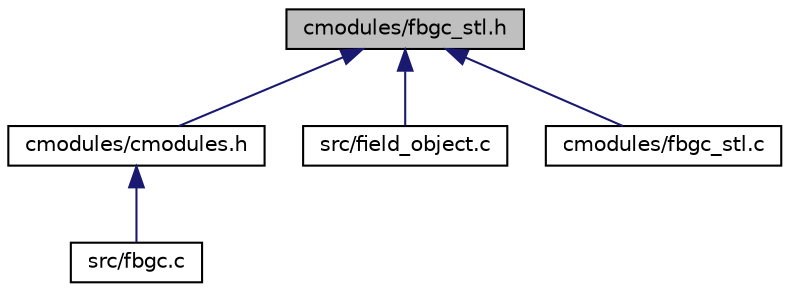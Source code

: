 digraph "cmodules/fbgc_stl.h"
{
  edge [fontname="Helvetica",fontsize="10",labelfontname="Helvetica",labelfontsize="10"];
  node [fontname="Helvetica",fontsize="10",shape=record];
  Node1 [label="cmodules/fbgc_stl.h",height=0.2,width=0.4,color="black", fillcolor="grey75", style="filled", fontcolor="black"];
  Node1 -> Node2 [dir="back",color="midnightblue",fontsize="10",style="solid"];
  Node2 [label="cmodules/cmodules.h",height=0.2,width=0.4,color="black", fillcolor="white", style="filled",URL="$cmodules_8h.html"];
  Node2 -> Node3 [dir="back",color="midnightblue",fontsize="10",style="solid"];
  Node3 [label="src/fbgc.c",height=0.2,width=0.4,color="black", fillcolor="white", style="filled",URL="$fbgc_8c.html"];
  Node1 -> Node4 [dir="back",color="midnightblue",fontsize="10",style="solid"];
  Node4 [label="src/field_object.c",height=0.2,width=0.4,color="black", fillcolor="white", style="filled",URL="$field__object_8c.html"];
  Node1 -> Node5 [dir="back",color="midnightblue",fontsize="10",style="solid"];
  Node5 [label="cmodules/fbgc_stl.c",height=0.2,width=0.4,color="black", fillcolor="white", style="filled",URL="$fbgc__stl_8c.html"];
}
